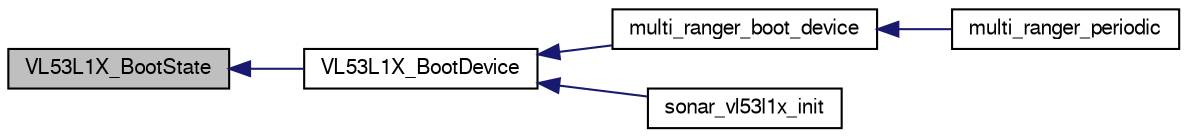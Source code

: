 digraph "VL53L1X_BootState"
{
  edge [fontname="FreeSans",fontsize="10",labelfontname="FreeSans",labelfontsize="10"];
  node [fontname="FreeSans",fontsize="10",shape=record];
  rankdir="LR";
  Node1 [label="VL53L1X_BootState",height=0.2,width=0.4,color="black", fillcolor="grey75", style="filled", fontcolor="black"];
  Node1 -> Node2 [dir="back",color="midnightblue",fontsize="10",style="solid",fontname="FreeSans"];
  Node2 [label="VL53L1X_BootDevice",height=0.2,width=0.4,color="black", fillcolor="white", style="filled",URL="$vl53l1x__api_8h.html#a4f5f0ac3cdbbcbc565f0babde7db4588",tooltip="Implement boot sequence of VL53L1 device as described in documentation See VL53L1X_SetTimingBudgetInM..."];
  Node2 -> Node3 [dir="back",color="midnightblue",fontsize="10",style="solid",fontname="FreeSans"];
  Node3 [label="multi_ranger_boot_device",height=0.2,width=0.4,color="black", fillcolor="white", style="filled",URL="$cf__deck__multi__ranger_8c.html#a63ef1a1fb2184ea792b37e6982099348",tooltip="Boot a device. "];
  Node3 -> Node4 [dir="back",color="midnightblue",fontsize="10",style="solid",fontname="FreeSans"];
  Node4 [label="multi_ranger_periodic",height=0.2,width=0.4,color="black", fillcolor="white", style="filled",URL="$cf__deck__multi__ranger_8h.html#ab23c504c8c7175c03a791e85d8c721a6",tooltip="Module periodic function. "];
  Node2 -> Node5 [dir="back",color="midnightblue",fontsize="10",style="solid",fontname="FreeSans"];
  Node5 [label="sonar_vl53l1x_init",height=0.2,width=0.4,color="black", fillcolor="white", style="filled",URL="$sonar__vl53l1x_8h.html#af22954043e5570ba94680eec7b483fa0"];
}
